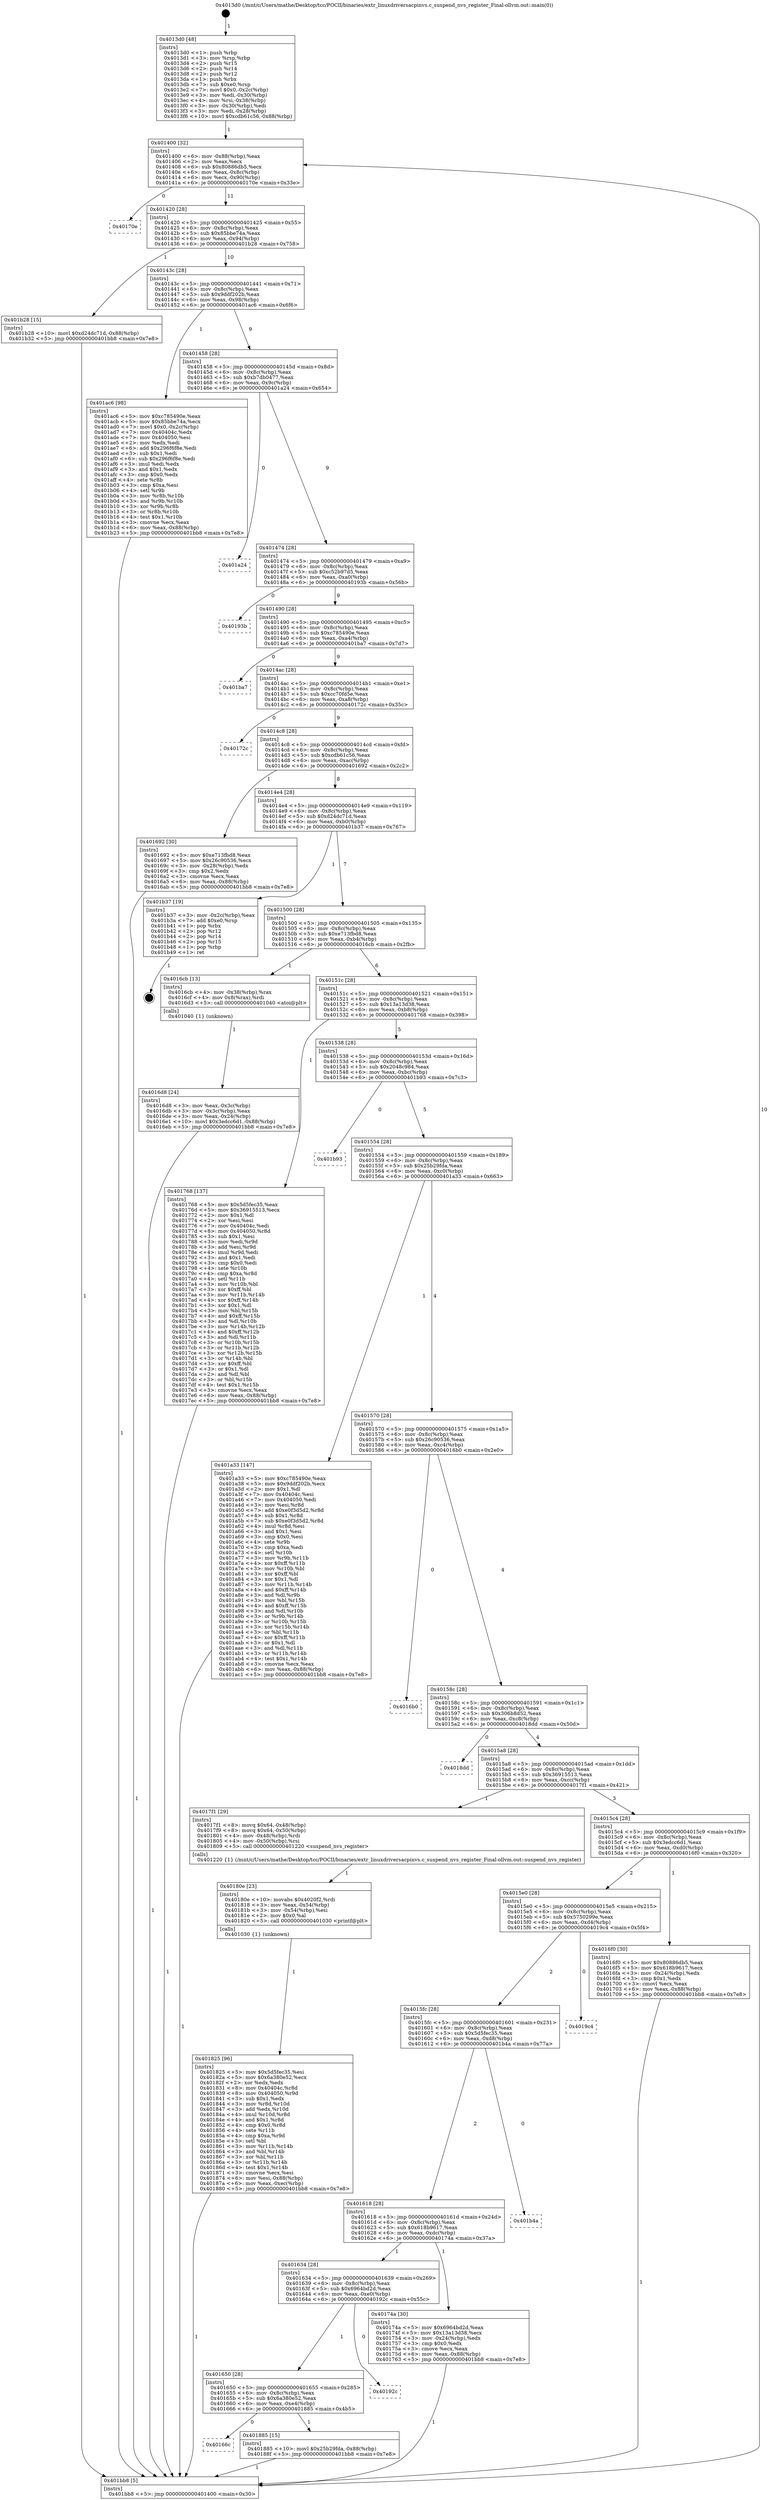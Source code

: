 digraph "0x4013d0" {
  label = "0x4013d0 (/mnt/c/Users/mathe/Desktop/tcc/POCII/binaries/extr_linuxdriversacpinvs.c_suspend_nvs_register_Final-ollvm.out::main(0))"
  labelloc = "t"
  node[shape=record]

  Entry [label="",width=0.3,height=0.3,shape=circle,fillcolor=black,style=filled]
  "0x401400" [label="{
     0x401400 [32]\l
     | [instrs]\l
     &nbsp;&nbsp;0x401400 \<+6\>: mov -0x88(%rbp),%eax\l
     &nbsp;&nbsp;0x401406 \<+2\>: mov %eax,%ecx\l
     &nbsp;&nbsp;0x401408 \<+6\>: sub $0x80886db5,%ecx\l
     &nbsp;&nbsp;0x40140e \<+6\>: mov %eax,-0x8c(%rbp)\l
     &nbsp;&nbsp;0x401414 \<+6\>: mov %ecx,-0x90(%rbp)\l
     &nbsp;&nbsp;0x40141a \<+6\>: je 000000000040170e \<main+0x33e\>\l
  }"]
  "0x40170e" [label="{
     0x40170e\l
  }", style=dashed]
  "0x401420" [label="{
     0x401420 [28]\l
     | [instrs]\l
     &nbsp;&nbsp;0x401420 \<+5\>: jmp 0000000000401425 \<main+0x55\>\l
     &nbsp;&nbsp;0x401425 \<+6\>: mov -0x8c(%rbp),%eax\l
     &nbsp;&nbsp;0x40142b \<+5\>: sub $0x85bbe74a,%eax\l
     &nbsp;&nbsp;0x401430 \<+6\>: mov %eax,-0x94(%rbp)\l
     &nbsp;&nbsp;0x401436 \<+6\>: je 0000000000401b28 \<main+0x758\>\l
  }"]
  Exit [label="",width=0.3,height=0.3,shape=circle,fillcolor=black,style=filled,peripheries=2]
  "0x401b28" [label="{
     0x401b28 [15]\l
     | [instrs]\l
     &nbsp;&nbsp;0x401b28 \<+10\>: movl $0xd24dc71d,-0x88(%rbp)\l
     &nbsp;&nbsp;0x401b32 \<+5\>: jmp 0000000000401bb8 \<main+0x7e8\>\l
  }"]
  "0x40143c" [label="{
     0x40143c [28]\l
     | [instrs]\l
     &nbsp;&nbsp;0x40143c \<+5\>: jmp 0000000000401441 \<main+0x71\>\l
     &nbsp;&nbsp;0x401441 \<+6\>: mov -0x8c(%rbp),%eax\l
     &nbsp;&nbsp;0x401447 \<+5\>: sub $0x9ddf202b,%eax\l
     &nbsp;&nbsp;0x40144c \<+6\>: mov %eax,-0x98(%rbp)\l
     &nbsp;&nbsp;0x401452 \<+6\>: je 0000000000401ac6 \<main+0x6f6\>\l
  }"]
  "0x40166c" [label="{
     0x40166c\l
  }", style=dashed]
  "0x401ac6" [label="{
     0x401ac6 [98]\l
     | [instrs]\l
     &nbsp;&nbsp;0x401ac6 \<+5\>: mov $0xc785490e,%eax\l
     &nbsp;&nbsp;0x401acb \<+5\>: mov $0x85bbe74a,%ecx\l
     &nbsp;&nbsp;0x401ad0 \<+7\>: movl $0x0,-0x2c(%rbp)\l
     &nbsp;&nbsp;0x401ad7 \<+7\>: mov 0x40404c,%edx\l
     &nbsp;&nbsp;0x401ade \<+7\>: mov 0x404050,%esi\l
     &nbsp;&nbsp;0x401ae5 \<+2\>: mov %edx,%edi\l
     &nbsp;&nbsp;0x401ae7 \<+6\>: add $0x296f6f8e,%edi\l
     &nbsp;&nbsp;0x401aed \<+3\>: sub $0x1,%edi\l
     &nbsp;&nbsp;0x401af0 \<+6\>: sub $0x296f6f8e,%edi\l
     &nbsp;&nbsp;0x401af6 \<+3\>: imul %edi,%edx\l
     &nbsp;&nbsp;0x401af9 \<+3\>: and $0x1,%edx\l
     &nbsp;&nbsp;0x401afc \<+3\>: cmp $0x0,%edx\l
     &nbsp;&nbsp;0x401aff \<+4\>: sete %r8b\l
     &nbsp;&nbsp;0x401b03 \<+3\>: cmp $0xa,%esi\l
     &nbsp;&nbsp;0x401b06 \<+4\>: setl %r9b\l
     &nbsp;&nbsp;0x401b0a \<+3\>: mov %r8b,%r10b\l
     &nbsp;&nbsp;0x401b0d \<+3\>: and %r9b,%r10b\l
     &nbsp;&nbsp;0x401b10 \<+3\>: xor %r9b,%r8b\l
     &nbsp;&nbsp;0x401b13 \<+3\>: or %r8b,%r10b\l
     &nbsp;&nbsp;0x401b16 \<+4\>: test $0x1,%r10b\l
     &nbsp;&nbsp;0x401b1a \<+3\>: cmovne %ecx,%eax\l
     &nbsp;&nbsp;0x401b1d \<+6\>: mov %eax,-0x88(%rbp)\l
     &nbsp;&nbsp;0x401b23 \<+5\>: jmp 0000000000401bb8 \<main+0x7e8\>\l
  }"]
  "0x401458" [label="{
     0x401458 [28]\l
     | [instrs]\l
     &nbsp;&nbsp;0x401458 \<+5\>: jmp 000000000040145d \<main+0x8d\>\l
     &nbsp;&nbsp;0x40145d \<+6\>: mov -0x8c(%rbp),%eax\l
     &nbsp;&nbsp;0x401463 \<+5\>: sub $0xb7db0477,%eax\l
     &nbsp;&nbsp;0x401468 \<+6\>: mov %eax,-0x9c(%rbp)\l
     &nbsp;&nbsp;0x40146e \<+6\>: je 0000000000401a24 \<main+0x654\>\l
  }"]
  "0x401885" [label="{
     0x401885 [15]\l
     | [instrs]\l
     &nbsp;&nbsp;0x401885 \<+10\>: movl $0x25b29fda,-0x88(%rbp)\l
     &nbsp;&nbsp;0x40188f \<+5\>: jmp 0000000000401bb8 \<main+0x7e8\>\l
  }"]
  "0x401a24" [label="{
     0x401a24\l
  }", style=dashed]
  "0x401474" [label="{
     0x401474 [28]\l
     | [instrs]\l
     &nbsp;&nbsp;0x401474 \<+5\>: jmp 0000000000401479 \<main+0xa9\>\l
     &nbsp;&nbsp;0x401479 \<+6\>: mov -0x8c(%rbp),%eax\l
     &nbsp;&nbsp;0x40147f \<+5\>: sub $0xc52b97d5,%eax\l
     &nbsp;&nbsp;0x401484 \<+6\>: mov %eax,-0xa0(%rbp)\l
     &nbsp;&nbsp;0x40148a \<+6\>: je 000000000040193b \<main+0x56b\>\l
  }"]
  "0x401650" [label="{
     0x401650 [28]\l
     | [instrs]\l
     &nbsp;&nbsp;0x401650 \<+5\>: jmp 0000000000401655 \<main+0x285\>\l
     &nbsp;&nbsp;0x401655 \<+6\>: mov -0x8c(%rbp),%eax\l
     &nbsp;&nbsp;0x40165b \<+5\>: sub $0x6a380e52,%eax\l
     &nbsp;&nbsp;0x401660 \<+6\>: mov %eax,-0xe4(%rbp)\l
     &nbsp;&nbsp;0x401666 \<+6\>: je 0000000000401885 \<main+0x4b5\>\l
  }"]
  "0x40193b" [label="{
     0x40193b\l
  }", style=dashed]
  "0x401490" [label="{
     0x401490 [28]\l
     | [instrs]\l
     &nbsp;&nbsp;0x401490 \<+5\>: jmp 0000000000401495 \<main+0xc5\>\l
     &nbsp;&nbsp;0x401495 \<+6\>: mov -0x8c(%rbp),%eax\l
     &nbsp;&nbsp;0x40149b \<+5\>: sub $0xc785490e,%eax\l
     &nbsp;&nbsp;0x4014a0 \<+6\>: mov %eax,-0xa4(%rbp)\l
     &nbsp;&nbsp;0x4014a6 \<+6\>: je 0000000000401ba7 \<main+0x7d7\>\l
  }"]
  "0x40192c" [label="{
     0x40192c\l
  }", style=dashed]
  "0x401ba7" [label="{
     0x401ba7\l
  }", style=dashed]
  "0x4014ac" [label="{
     0x4014ac [28]\l
     | [instrs]\l
     &nbsp;&nbsp;0x4014ac \<+5\>: jmp 00000000004014b1 \<main+0xe1\>\l
     &nbsp;&nbsp;0x4014b1 \<+6\>: mov -0x8c(%rbp),%eax\l
     &nbsp;&nbsp;0x4014b7 \<+5\>: sub $0xcc70fd5e,%eax\l
     &nbsp;&nbsp;0x4014bc \<+6\>: mov %eax,-0xa8(%rbp)\l
     &nbsp;&nbsp;0x4014c2 \<+6\>: je 000000000040172c \<main+0x35c\>\l
  }"]
  "0x401825" [label="{
     0x401825 [96]\l
     | [instrs]\l
     &nbsp;&nbsp;0x401825 \<+5\>: mov $0x5d5fec35,%esi\l
     &nbsp;&nbsp;0x40182a \<+5\>: mov $0x6a380e52,%ecx\l
     &nbsp;&nbsp;0x40182f \<+2\>: xor %edx,%edx\l
     &nbsp;&nbsp;0x401831 \<+8\>: mov 0x40404c,%r8d\l
     &nbsp;&nbsp;0x401839 \<+8\>: mov 0x404050,%r9d\l
     &nbsp;&nbsp;0x401841 \<+3\>: sub $0x1,%edx\l
     &nbsp;&nbsp;0x401844 \<+3\>: mov %r8d,%r10d\l
     &nbsp;&nbsp;0x401847 \<+3\>: add %edx,%r10d\l
     &nbsp;&nbsp;0x40184a \<+4\>: imul %r10d,%r8d\l
     &nbsp;&nbsp;0x40184e \<+4\>: and $0x1,%r8d\l
     &nbsp;&nbsp;0x401852 \<+4\>: cmp $0x0,%r8d\l
     &nbsp;&nbsp;0x401856 \<+4\>: sete %r11b\l
     &nbsp;&nbsp;0x40185a \<+4\>: cmp $0xa,%r9d\l
     &nbsp;&nbsp;0x40185e \<+3\>: setl %bl\l
     &nbsp;&nbsp;0x401861 \<+3\>: mov %r11b,%r14b\l
     &nbsp;&nbsp;0x401864 \<+3\>: and %bl,%r14b\l
     &nbsp;&nbsp;0x401867 \<+3\>: xor %bl,%r11b\l
     &nbsp;&nbsp;0x40186a \<+3\>: or %r11b,%r14b\l
     &nbsp;&nbsp;0x40186d \<+4\>: test $0x1,%r14b\l
     &nbsp;&nbsp;0x401871 \<+3\>: cmovne %ecx,%esi\l
     &nbsp;&nbsp;0x401874 \<+6\>: mov %esi,-0x88(%rbp)\l
     &nbsp;&nbsp;0x40187a \<+6\>: mov %eax,-0xec(%rbp)\l
     &nbsp;&nbsp;0x401880 \<+5\>: jmp 0000000000401bb8 \<main+0x7e8\>\l
  }"]
  "0x40172c" [label="{
     0x40172c\l
  }", style=dashed]
  "0x4014c8" [label="{
     0x4014c8 [28]\l
     | [instrs]\l
     &nbsp;&nbsp;0x4014c8 \<+5\>: jmp 00000000004014cd \<main+0xfd\>\l
     &nbsp;&nbsp;0x4014cd \<+6\>: mov -0x8c(%rbp),%eax\l
     &nbsp;&nbsp;0x4014d3 \<+5\>: sub $0xcdb61c56,%eax\l
     &nbsp;&nbsp;0x4014d8 \<+6\>: mov %eax,-0xac(%rbp)\l
     &nbsp;&nbsp;0x4014de \<+6\>: je 0000000000401692 \<main+0x2c2\>\l
  }"]
  "0x40180e" [label="{
     0x40180e [23]\l
     | [instrs]\l
     &nbsp;&nbsp;0x40180e \<+10\>: movabs $0x4020f2,%rdi\l
     &nbsp;&nbsp;0x401818 \<+3\>: mov %eax,-0x54(%rbp)\l
     &nbsp;&nbsp;0x40181b \<+3\>: mov -0x54(%rbp),%esi\l
     &nbsp;&nbsp;0x40181e \<+2\>: mov $0x0,%al\l
     &nbsp;&nbsp;0x401820 \<+5\>: call 0000000000401030 \<printf@plt\>\l
     | [calls]\l
     &nbsp;&nbsp;0x401030 \{1\} (unknown)\l
  }"]
  "0x401692" [label="{
     0x401692 [30]\l
     | [instrs]\l
     &nbsp;&nbsp;0x401692 \<+5\>: mov $0xe713fbd8,%eax\l
     &nbsp;&nbsp;0x401697 \<+5\>: mov $0x26c90536,%ecx\l
     &nbsp;&nbsp;0x40169c \<+3\>: mov -0x28(%rbp),%edx\l
     &nbsp;&nbsp;0x40169f \<+3\>: cmp $0x2,%edx\l
     &nbsp;&nbsp;0x4016a2 \<+3\>: cmovne %ecx,%eax\l
     &nbsp;&nbsp;0x4016a5 \<+6\>: mov %eax,-0x88(%rbp)\l
     &nbsp;&nbsp;0x4016ab \<+5\>: jmp 0000000000401bb8 \<main+0x7e8\>\l
  }"]
  "0x4014e4" [label="{
     0x4014e4 [28]\l
     | [instrs]\l
     &nbsp;&nbsp;0x4014e4 \<+5\>: jmp 00000000004014e9 \<main+0x119\>\l
     &nbsp;&nbsp;0x4014e9 \<+6\>: mov -0x8c(%rbp),%eax\l
     &nbsp;&nbsp;0x4014ef \<+5\>: sub $0xd24dc71d,%eax\l
     &nbsp;&nbsp;0x4014f4 \<+6\>: mov %eax,-0xb0(%rbp)\l
     &nbsp;&nbsp;0x4014fa \<+6\>: je 0000000000401b37 \<main+0x767\>\l
  }"]
  "0x401bb8" [label="{
     0x401bb8 [5]\l
     | [instrs]\l
     &nbsp;&nbsp;0x401bb8 \<+5\>: jmp 0000000000401400 \<main+0x30\>\l
  }"]
  "0x4013d0" [label="{
     0x4013d0 [48]\l
     | [instrs]\l
     &nbsp;&nbsp;0x4013d0 \<+1\>: push %rbp\l
     &nbsp;&nbsp;0x4013d1 \<+3\>: mov %rsp,%rbp\l
     &nbsp;&nbsp;0x4013d4 \<+2\>: push %r15\l
     &nbsp;&nbsp;0x4013d6 \<+2\>: push %r14\l
     &nbsp;&nbsp;0x4013d8 \<+2\>: push %r12\l
     &nbsp;&nbsp;0x4013da \<+1\>: push %rbx\l
     &nbsp;&nbsp;0x4013db \<+7\>: sub $0xe0,%rsp\l
     &nbsp;&nbsp;0x4013e2 \<+7\>: movl $0x0,-0x2c(%rbp)\l
     &nbsp;&nbsp;0x4013e9 \<+3\>: mov %edi,-0x30(%rbp)\l
     &nbsp;&nbsp;0x4013ec \<+4\>: mov %rsi,-0x38(%rbp)\l
     &nbsp;&nbsp;0x4013f0 \<+3\>: mov -0x30(%rbp),%edi\l
     &nbsp;&nbsp;0x4013f3 \<+3\>: mov %edi,-0x28(%rbp)\l
     &nbsp;&nbsp;0x4013f6 \<+10\>: movl $0xcdb61c56,-0x88(%rbp)\l
  }"]
  "0x401634" [label="{
     0x401634 [28]\l
     | [instrs]\l
     &nbsp;&nbsp;0x401634 \<+5\>: jmp 0000000000401639 \<main+0x269\>\l
     &nbsp;&nbsp;0x401639 \<+6\>: mov -0x8c(%rbp),%eax\l
     &nbsp;&nbsp;0x40163f \<+5\>: sub $0x6964bd2d,%eax\l
     &nbsp;&nbsp;0x401644 \<+6\>: mov %eax,-0xe0(%rbp)\l
     &nbsp;&nbsp;0x40164a \<+6\>: je 000000000040192c \<main+0x55c\>\l
  }"]
  "0x401b37" [label="{
     0x401b37 [19]\l
     | [instrs]\l
     &nbsp;&nbsp;0x401b37 \<+3\>: mov -0x2c(%rbp),%eax\l
     &nbsp;&nbsp;0x401b3a \<+7\>: add $0xe0,%rsp\l
     &nbsp;&nbsp;0x401b41 \<+1\>: pop %rbx\l
     &nbsp;&nbsp;0x401b42 \<+2\>: pop %r12\l
     &nbsp;&nbsp;0x401b44 \<+2\>: pop %r14\l
     &nbsp;&nbsp;0x401b46 \<+2\>: pop %r15\l
     &nbsp;&nbsp;0x401b48 \<+1\>: pop %rbp\l
     &nbsp;&nbsp;0x401b49 \<+1\>: ret\l
  }"]
  "0x401500" [label="{
     0x401500 [28]\l
     | [instrs]\l
     &nbsp;&nbsp;0x401500 \<+5\>: jmp 0000000000401505 \<main+0x135\>\l
     &nbsp;&nbsp;0x401505 \<+6\>: mov -0x8c(%rbp),%eax\l
     &nbsp;&nbsp;0x40150b \<+5\>: sub $0xe713fbd8,%eax\l
     &nbsp;&nbsp;0x401510 \<+6\>: mov %eax,-0xb4(%rbp)\l
     &nbsp;&nbsp;0x401516 \<+6\>: je 00000000004016cb \<main+0x2fb\>\l
  }"]
  "0x40174a" [label="{
     0x40174a [30]\l
     | [instrs]\l
     &nbsp;&nbsp;0x40174a \<+5\>: mov $0x6964bd2d,%eax\l
     &nbsp;&nbsp;0x40174f \<+5\>: mov $0x13a13d38,%ecx\l
     &nbsp;&nbsp;0x401754 \<+3\>: mov -0x24(%rbp),%edx\l
     &nbsp;&nbsp;0x401757 \<+3\>: cmp $0x0,%edx\l
     &nbsp;&nbsp;0x40175a \<+3\>: cmove %ecx,%eax\l
     &nbsp;&nbsp;0x40175d \<+6\>: mov %eax,-0x88(%rbp)\l
     &nbsp;&nbsp;0x401763 \<+5\>: jmp 0000000000401bb8 \<main+0x7e8\>\l
  }"]
  "0x4016cb" [label="{
     0x4016cb [13]\l
     | [instrs]\l
     &nbsp;&nbsp;0x4016cb \<+4\>: mov -0x38(%rbp),%rax\l
     &nbsp;&nbsp;0x4016cf \<+4\>: mov 0x8(%rax),%rdi\l
     &nbsp;&nbsp;0x4016d3 \<+5\>: call 0000000000401040 \<atoi@plt\>\l
     | [calls]\l
     &nbsp;&nbsp;0x401040 \{1\} (unknown)\l
  }"]
  "0x40151c" [label="{
     0x40151c [28]\l
     | [instrs]\l
     &nbsp;&nbsp;0x40151c \<+5\>: jmp 0000000000401521 \<main+0x151\>\l
     &nbsp;&nbsp;0x401521 \<+6\>: mov -0x8c(%rbp),%eax\l
     &nbsp;&nbsp;0x401527 \<+5\>: sub $0x13a13d38,%eax\l
     &nbsp;&nbsp;0x40152c \<+6\>: mov %eax,-0xb8(%rbp)\l
     &nbsp;&nbsp;0x401532 \<+6\>: je 0000000000401768 \<main+0x398\>\l
  }"]
  "0x4016d8" [label="{
     0x4016d8 [24]\l
     | [instrs]\l
     &nbsp;&nbsp;0x4016d8 \<+3\>: mov %eax,-0x3c(%rbp)\l
     &nbsp;&nbsp;0x4016db \<+3\>: mov -0x3c(%rbp),%eax\l
     &nbsp;&nbsp;0x4016de \<+3\>: mov %eax,-0x24(%rbp)\l
     &nbsp;&nbsp;0x4016e1 \<+10\>: movl $0x3edcc6d1,-0x88(%rbp)\l
     &nbsp;&nbsp;0x4016eb \<+5\>: jmp 0000000000401bb8 \<main+0x7e8\>\l
  }"]
  "0x401618" [label="{
     0x401618 [28]\l
     | [instrs]\l
     &nbsp;&nbsp;0x401618 \<+5\>: jmp 000000000040161d \<main+0x24d\>\l
     &nbsp;&nbsp;0x40161d \<+6\>: mov -0x8c(%rbp),%eax\l
     &nbsp;&nbsp;0x401623 \<+5\>: sub $0x618b9617,%eax\l
     &nbsp;&nbsp;0x401628 \<+6\>: mov %eax,-0xdc(%rbp)\l
     &nbsp;&nbsp;0x40162e \<+6\>: je 000000000040174a \<main+0x37a\>\l
  }"]
  "0x401768" [label="{
     0x401768 [137]\l
     | [instrs]\l
     &nbsp;&nbsp;0x401768 \<+5\>: mov $0x5d5fec35,%eax\l
     &nbsp;&nbsp;0x40176d \<+5\>: mov $0x36915513,%ecx\l
     &nbsp;&nbsp;0x401772 \<+2\>: mov $0x1,%dl\l
     &nbsp;&nbsp;0x401774 \<+2\>: xor %esi,%esi\l
     &nbsp;&nbsp;0x401776 \<+7\>: mov 0x40404c,%edi\l
     &nbsp;&nbsp;0x40177d \<+8\>: mov 0x404050,%r8d\l
     &nbsp;&nbsp;0x401785 \<+3\>: sub $0x1,%esi\l
     &nbsp;&nbsp;0x401788 \<+3\>: mov %edi,%r9d\l
     &nbsp;&nbsp;0x40178b \<+3\>: add %esi,%r9d\l
     &nbsp;&nbsp;0x40178e \<+4\>: imul %r9d,%edi\l
     &nbsp;&nbsp;0x401792 \<+3\>: and $0x1,%edi\l
     &nbsp;&nbsp;0x401795 \<+3\>: cmp $0x0,%edi\l
     &nbsp;&nbsp;0x401798 \<+4\>: sete %r10b\l
     &nbsp;&nbsp;0x40179c \<+4\>: cmp $0xa,%r8d\l
     &nbsp;&nbsp;0x4017a0 \<+4\>: setl %r11b\l
     &nbsp;&nbsp;0x4017a4 \<+3\>: mov %r10b,%bl\l
     &nbsp;&nbsp;0x4017a7 \<+3\>: xor $0xff,%bl\l
     &nbsp;&nbsp;0x4017aa \<+3\>: mov %r11b,%r14b\l
     &nbsp;&nbsp;0x4017ad \<+4\>: xor $0xff,%r14b\l
     &nbsp;&nbsp;0x4017b1 \<+3\>: xor $0x1,%dl\l
     &nbsp;&nbsp;0x4017b4 \<+3\>: mov %bl,%r15b\l
     &nbsp;&nbsp;0x4017b7 \<+4\>: and $0xff,%r15b\l
     &nbsp;&nbsp;0x4017bb \<+3\>: and %dl,%r10b\l
     &nbsp;&nbsp;0x4017be \<+3\>: mov %r14b,%r12b\l
     &nbsp;&nbsp;0x4017c1 \<+4\>: and $0xff,%r12b\l
     &nbsp;&nbsp;0x4017c5 \<+3\>: and %dl,%r11b\l
     &nbsp;&nbsp;0x4017c8 \<+3\>: or %r10b,%r15b\l
     &nbsp;&nbsp;0x4017cb \<+3\>: or %r11b,%r12b\l
     &nbsp;&nbsp;0x4017ce \<+3\>: xor %r12b,%r15b\l
     &nbsp;&nbsp;0x4017d1 \<+3\>: or %r14b,%bl\l
     &nbsp;&nbsp;0x4017d4 \<+3\>: xor $0xff,%bl\l
     &nbsp;&nbsp;0x4017d7 \<+3\>: or $0x1,%dl\l
     &nbsp;&nbsp;0x4017da \<+2\>: and %dl,%bl\l
     &nbsp;&nbsp;0x4017dc \<+3\>: or %bl,%r15b\l
     &nbsp;&nbsp;0x4017df \<+4\>: test $0x1,%r15b\l
     &nbsp;&nbsp;0x4017e3 \<+3\>: cmovne %ecx,%eax\l
     &nbsp;&nbsp;0x4017e6 \<+6\>: mov %eax,-0x88(%rbp)\l
     &nbsp;&nbsp;0x4017ec \<+5\>: jmp 0000000000401bb8 \<main+0x7e8\>\l
  }"]
  "0x401538" [label="{
     0x401538 [28]\l
     | [instrs]\l
     &nbsp;&nbsp;0x401538 \<+5\>: jmp 000000000040153d \<main+0x16d\>\l
     &nbsp;&nbsp;0x40153d \<+6\>: mov -0x8c(%rbp),%eax\l
     &nbsp;&nbsp;0x401543 \<+5\>: sub $0x2048c984,%eax\l
     &nbsp;&nbsp;0x401548 \<+6\>: mov %eax,-0xbc(%rbp)\l
     &nbsp;&nbsp;0x40154e \<+6\>: je 0000000000401b93 \<main+0x7c3\>\l
  }"]
  "0x401b4a" [label="{
     0x401b4a\l
  }", style=dashed]
  "0x401b93" [label="{
     0x401b93\l
  }", style=dashed]
  "0x401554" [label="{
     0x401554 [28]\l
     | [instrs]\l
     &nbsp;&nbsp;0x401554 \<+5\>: jmp 0000000000401559 \<main+0x189\>\l
     &nbsp;&nbsp;0x401559 \<+6\>: mov -0x8c(%rbp),%eax\l
     &nbsp;&nbsp;0x40155f \<+5\>: sub $0x25b29fda,%eax\l
     &nbsp;&nbsp;0x401564 \<+6\>: mov %eax,-0xc0(%rbp)\l
     &nbsp;&nbsp;0x40156a \<+6\>: je 0000000000401a33 \<main+0x663\>\l
  }"]
  "0x4015fc" [label="{
     0x4015fc [28]\l
     | [instrs]\l
     &nbsp;&nbsp;0x4015fc \<+5\>: jmp 0000000000401601 \<main+0x231\>\l
     &nbsp;&nbsp;0x401601 \<+6\>: mov -0x8c(%rbp),%eax\l
     &nbsp;&nbsp;0x401607 \<+5\>: sub $0x5d5fec35,%eax\l
     &nbsp;&nbsp;0x40160c \<+6\>: mov %eax,-0xd8(%rbp)\l
     &nbsp;&nbsp;0x401612 \<+6\>: je 0000000000401b4a \<main+0x77a\>\l
  }"]
  "0x401a33" [label="{
     0x401a33 [147]\l
     | [instrs]\l
     &nbsp;&nbsp;0x401a33 \<+5\>: mov $0xc785490e,%eax\l
     &nbsp;&nbsp;0x401a38 \<+5\>: mov $0x9ddf202b,%ecx\l
     &nbsp;&nbsp;0x401a3d \<+2\>: mov $0x1,%dl\l
     &nbsp;&nbsp;0x401a3f \<+7\>: mov 0x40404c,%esi\l
     &nbsp;&nbsp;0x401a46 \<+7\>: mov 0x404050,%edi\l
     &nbsp;&nbsp;0x401a4d \<+3\>: mov %esi,%r8d\l
     &nbsp;&nbsp;0x401a50 \<+7\>: add $0xe0f3d5d2,%r8d\l
     &nbsp;&nbsp;0x401a57 \<+4\>: sub $0x1,%r8d\l
     &nbsp;&nbsp;0x401a5b \<+7\>: sub $0xe0f3d5d2,%r8d\l
     &nbsp;&nbsp;0x401a62 \<+4\>: imul %r8d,%esi\l
     &nbsp;&nbsp;0x401a66 \<+3\>: and $0x1,%esi\l
     &nbsp;&nbsp;0x401a69 \<+3\>: cmp $0x0,%esi\l
     &nbsp;&nbsp;0x401a6c \<+4\>: sete %r9b\l
     &nbsp;&nbsp;0x401a70 \<+3\>: cmp $0xa,%edi\l
     &nbsp;&nbsp;0x401a73 \<+4\>: setl %r10b\l
     &nbsp;&nbsp;0x401a77 \<+3\>: mov %r9b,%r11b\l
     &nbsp;&nbsp;0x401a7a \<+4\>: xor $0xff,%r11b\l
     &nbsp;&nbsp;0x401a7e \<+3\>: mov %r10b,%bl\l
     &nbsp;&nbsp;0x401a81 \<+3\>: xor $0xff,%bl\l
     &nbsp;&nbsp;0x401a84 \<+3\>: xor $0x1,%dl\l
     &nbsp;&nbsp;0x401a87 \<+3\>: mov %r11b,%r14b\l
     &nbsp;&nbsp;0x401a8a \<+4\>: and $0xff,%r14b\l
     &nbsp;&nbsp;0x401a8e \<+3\>: and %dl,%r9b\l
     &nbsp;&nbsp;0x401a91 \<+3\>: mov %bl,%r15b\l
     &nbsp;&nbsp;0x401a94 \<+4\>: and $0xff,%r15b\l
     &nbsp;&nbsp;0x401a98 \<+3\>: and %dl,%r10b\l
     &nbsp;&nbsp;0x401a9b \<+3\>: or %r9b,%r14b\l
     &nbsp;&nbsp;0x401a9e \<+3\>: or %r10b,%r15b\l
     &nbsp;&nbsp;0x401aa1 \<+3\>: xor %r15b,%r14b\l
     &nbsp;&nbsp;0x401aa4 \<+3\>: or %bl,%r11b\l
     &nbsp;&nbsp;0x401aa7 \<+4\>: xor $0xff,%r11b\l
     &nbsp;&nbsp;0x401aab \<+3\>: or $0x1,%dl\l
     &nbsp;&nbsp;0x401aae \<+3\>: and %dl,%r11b\l
     &nbsp;&nbsp;0x401ab1 \<+3\>: or %r11b,%r14b\l
     &nbsp;&nbsp;0x401ab4 \<+4\>: test $0x1,%r14b\l
     &nbsp;&nbsp;0x401ab8 \<+3\>: cmovne %ecx,%eax\l
     &nbsp;&nbsp;0x401abb \<+6\>: mov %eax,-0x88(%rbp)\l
     &nbsp;&nbsp;0x401ac1 \<+5\>: jmp 0000000000401bb8 \<main+0x7e8\>\l
  }"]
  "0x401570" [label="{
     0x401570 [28]\l
     | [instrs]\l
     &nbsp;&nbsp;0x401570 \<+5\>: jmp 0000000000401575 \<main+0x1a5\>\l
     &nbsp;&nbsp;0x401575 \<+6\>: mov -0x8c(%rbp),%eax\l
     &nbsp;&nbsp;0x40157b \<+5\>: sub $0x26c90536,%eax\l
     &nbsp;&nbsp;0x401580 \<+6\>: mov %eax,-0xc4(%rbp)\l
     &nbsp;&nbsp;0x401586 \<+6\>: je 00000000004016b0 \<main+0x2e0\>\l
  }"]
  "0x4019c4" [label="{
     0x4019c4\l
  }", style=dashed]
  "0x4016b0" [label="{
     0x4016b0\l
  }", style=dashed]
  "0x40158c" [label="{
     0x40158c [28]\l
     | [instrs]\l
     &nbsp;&nbsp;0x40158c \<+5\>: jmp 0000000000401591 \<main+0x1c1\>\l
     &nbsp;&nbsp;0x401591 \<+6\>: mov -0x8c(%rbp),%eax\l
     &nbsp;&nbsp;0x401597 \<+5\>: sub $0x306b8d52,%eax\l
     &nbsp;&nbsp;0x40159c \<+6\>: mov %eax,-0xc8(%rbp)\l
     &nbsp;&nbsp;0x4015a2 \<+6\>: je 00000000004018dd \<main+0x50d\>\l
  }"]
  "0x4015e0" [label="{
     0x4015e0 [28]\l
     | [instrs]\l
     &nbsp;&nbsp;0x4015e0 \<+5\>: jmp 00000000004015e5 \<main+0x215\>\l
     &nbsp;&nbsp;0x4015e5 \<+6\>: mov -0x8c(%rbp),%eax\l
     &nbsp;&nbsp;0x4015eb \<+5\>: sub $0x5750299e,%eax\l
     &nbsp;&nbsp;0x4015f0 \<+6\>: mov %eax,-0xd4(%rbp)\l
     &nbsp;&nbsp;0x4015f6 \<+6\>: je 00000000004019c4 \<main+0x5f4\>\l
  }"]
  "0x4018dd" [label="{
     0x4018dd\l
  }", style=dashed]
  "0x4015a8" [label="{
     0x4015a8 [28]\l
     | [instrs]\l
     &nbsp;&nbsp;0x4015a8 \<+5\>: jmp 00000000004015ad \<main+0x1dd\>\l
     &nbsp;&nbsp;0x4015ad \<+6\>: mov -0x8c(%rbp),%eax\l
     &nbsp;&nbsp;0x4015b3 \<+5\>: sub $0x36915513,%eax\l
     &nbsp;&nbsp;0x4015b8 \<+6\>: mov %eax,-0xcc(%rbp)\l
     &nbsp;&nbsp;0x4015be \<+6\>: je 00000000004017f1 \<main+0x421\>\l
  }"]
  "0x4016f0" [label="{
     0x4016f0 [30]\l
     | [instrs]\l
     &nbsp;&nbsp;0x4016f0 \<+5\>: mov $0x80886db5,%eax\l
     &nbsp;&nbsp;0x4016f5 \<+5\>: mov $0x618b9617,%ecx\l
     &nbsp;&nbsp;0x4016fa \<+3\>: mov -0x24(%rbp),%edx\l
     &nbsp;&nbsp;0x4016fd \<+3\>: cmp $0x1,%edx\l
     &nbsp;&nbsp;0x401700 \<+3\>: cmovl %ecx,%eax\l
     &nbsp;&nbsp;0x401703 \<+6\>: mov %eax,-0x88(%rbp)\l
     &nbsp;&nbsp;0x401709 \<+5\>: jmp 0000000000401bb8 \<main+0x7e8\>\l
  }"]
  "0x4017f1" [label="{
     0x4017f1 [29]\l
     | [instrs]\l
     &nbsp;&nbsp;0x4017f1 \<+8\>: movq $0x64,-0x48(%rbp)\l
     &nbsp;&nbsp;0x4017f9 \<+8\>: movq $0x64,-0x50(%rbp)\l
     &nbsp;&nbsp;0x401801 \<+4\>: mov -0x48(%rbp),%rdi\l
     &nbsp;&nbsp;0x401805 \<+4\>: mov -0x50(%rbp),%rsi\l
     &nbsp;&nbsp;0x401809 \<+5\>: call 0000000000401220 \<suspend_nvs_register\>\l
     | [calls]\l
     &nbsp;&nbsp;0x401220 \{1\} (/mnt/c/Users/mathe/Desktop/tcc/POCII/binaries/extr_linuxdriversacpinvs.c_suspend_nvs_register_Final-ollvm.out::suspend_nvs_register)\l
  }"]
  "0x4015c4" [label="{
     0x4015c4 [28]\l
     | [instrs]\l
     &nbsp;&nbsp;0x4015c4 \<+5\>: jmp 00000000004015c9 \<main+0x1f9\>\l
     &nbsp;&nbsp;0x4015c9 \<+6\>: mov -0x8c(%rbp),%eax\l
     &nbsp;&nbsp;0x4015cf \<+5\>: sub $0x3edcc6d1,%eax\l
     &nbsp;&nbsp;0x4015d4 \<+6\>: mov %eax,-0xd0(%rbp)\l
     &nbsp;&nbsp;0x4015da \<+6\>: je 00000000004016f0 \<main+0x320\>\l
  }"]
  Entry -> "0x4013d0" [label=" 1"]
  "0x401400" -> "0x40170e" [label=" 0"]
  "0x401400" -> "0x401420" [label=" 11"]
  "0x401b37" -> Exit [label=" 1"]
  "0x401420" -> "0x401b28" [label=" 1"]
  "0x401420" -> "0x40143c" [label=" 10"]
  "0x401b28" -> "0x401bb8" [label=" 1"]
  "0x40143c" -> "0x401ac6" [label=" 1"]
  "0x40143c" -> "0x401458" [label=" 9"]
  "0x401ac6" -> "0x401bb8" [label=" 1"]
  "0x401458" -> "0x401a24" [label=" 0"]
  "0x401458" -> "0x401474" [label=" 9"]
  "0x401a33" -> "0x401bb8" [label=" 1"]
  "0x401474" -> "0x40193b" [label=" 0"]
  "0x401474" -> "0x401490" [label=" 9"]
  "0x401650" -> "0x40166c" [label=" 0"]
  "0x401490" -> "0x401ba7" [label=" 0"]
  "0x401490" -> "0x4014ac" [label=" 9"]
  "0x401650" -> "0x401885" [label=" 1"]
  "0x4014ac" -> "0x40172c" [label=" 0"]
  "0x4014ac" -> "0x4014c8" [label=" 9"]
  "0x401634" -> "0x401650" [label=" 1"]
  "0x4014c8" -> "0x401692" [label=" 1"]
  "0x4014c8" -> "0x4014e4" [label=" 8"]
  "0x401692" -> "0x401bb8" [label=" 1"]
  "0x4013d0" -> "0x401400" [label=" 1"]
  "0x401bb8" -> "0x401400" [label=" 10"]
  "0x401634" -> "0x40192c" [label=" 0"]
  "0x4014e4" -> "0x401b37" [label=" 1"]
  "0x4014e4" -> "0x401500" [label=" 7"]
  "0x401885" -> "0x401bb8" [label=" 1"]
  "0x401500" -> "0x4016cb" [label=" 1"]
  "0x401500" -> "0x40151c" [label=" 6"]
  "0x4016cb" -> "0x4016d8" [label=" 1"]
  "0x4016d8" -> "0x401bb8" [label=" 1"]
  "0x401825" -> "0x401bb8" [label=" 1"]
  "0x40151c" -> "0x401768" [label=" 1"]
  "0x40151c" -> "0x401538" [label=" 5"]
  "0x4017f1" -> "0x40180e" [label=" 1"]
  "0x401538" -> "0x401b93" [label=" 0"]
  "0x401538" -> "0x401554" [label=" 5"]
  "0x401768" -> "0x401bb8" [label=" 1"]
  "0x401554" -> "0x401a33" [label=" 1"]
  "0x401554" -> "0x401570" [label=" 4"]
  "0x401618" -> "0x401634" [label=" 1"]
  "0x401570" -> "0x4016b0" [label=" 0"]
  "0x401570" -> "0x40158c" [label=" 4"]
  "0x401618" -> "0x40174a" [label=" 1"]
  "0x40158c" -> "0x4018dd" [label=" 0"]
  "0x40158c" -> "0x4015a8" [label=" 4"]
  "0x4015fc" -> "0x401618" [label=" 2"]
  "0x4015a8" -> "0x4017f1" [label=" 1"]
  "0x4015a8" -> "0x4015c4" [label=" 3"]
  "0x4015fc" -> "0x401b4a" [label=" 0"]
  "0x4015c4" -> "0x4016f0" [label=" 1"]
  "0x4015c4" -> "0x4015e0" [label=" 2"]
  "0x4016f0" -> "0x401bb8" [label=" 1"]
  "0x40180e" -> "0x401825" [label=" 1"]
  "0x4015e0" -> "0x4019c4" [label=" 0"]
  "0x4015e0" -> "0x4015fc" [label=" 2"]
  "0x40174a" -> "0x401bb8" [label=" 1"]
}
